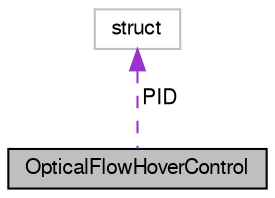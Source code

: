 digraph "OpticalFlowHoverControl"
{
  edge [fontname="FreeSans",fontsize="10",labelfontname="FreeSans",labelfontsize="10"];
  node [fontname="FreeSans",fontsize="10",shape=record];
  Node1 [label="OpticalFlowHoverControl",height=0.2,width=0.4,color="black", fillcolor="grey75", style="filled", fontcolor="black"];
  Node2 -> Node1 [dir="back",color="darkorchid3",fontsize="10",style="dashed",label=" PID" ,fontname="FreeSans"];
  Node2 [label="struct",height=0.2,width=0.4,color="grey75", fillcolor="white", style="filled"];
}
